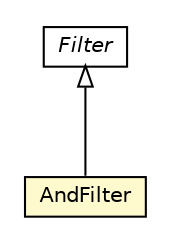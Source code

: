 #!/usr/local/bin/dot
#
# Class diagram 
# Generated by UMLGraph version R5_6-24-gf6e263 (http://www.umlgraph.org/)
#

digraph G {
	edge [fontname="Helvetica",fontsize=10,labelfontname="Helvetica",labelfontsize=10];
	node [fontname="Helvetica",fontsize=10,shape=plaintext];
	nodesep=0.25;
	ranksep=0.5;
	// net.trajano.doxdb.jsonpath.Filter
	c1801 [label=<<table title="net.trajano.doxdb.jsonpath.Filter" border="0" cellborder="1" cellspacing="0" cellpadding="2" port="p" href="./Filter.html">
		<tr><td><table border="0" cellspacing="0" cellpadding="1">
<tr><td align="center" balign="center"><font face="Helvetica-Oblique"> Filter </font></td></tr>
		</table></td></tr>
		</table>>, URL="./Filter.html", fontname="Helvetica", fontcolor="black", fontsize=10.0];
	// net.trajano.doxdb.jsonpath.Filter.AndFilter
	c1803 [label=<<table title="net.trajano.doxdb.jsonpath.Filter.AndFilter" border="0" cellborder="1" cellspacing="0" cellpadding="2" port="p" bgcolor="lemonChiffon" href="./Filter.AndFilter.html">
		<tr><td><table border="0" cellspacing="0" cellpadding="1">
<tr><td align="center" balign="center"> AndFilter </td></tr>
		</table></td></tr>
		</table>>, URL="./Filter.AndFilter.html", fontname="Helvetica", fontcolor="black", fontsize=10.0];
	//net.trajano.doxdb.jsonpath.Filter.AndFilter extends net.trajano.doxdb.jsonpath.Filter
	c1801:p -> c1803:p [dir=back,arrowtail=empty];
}

